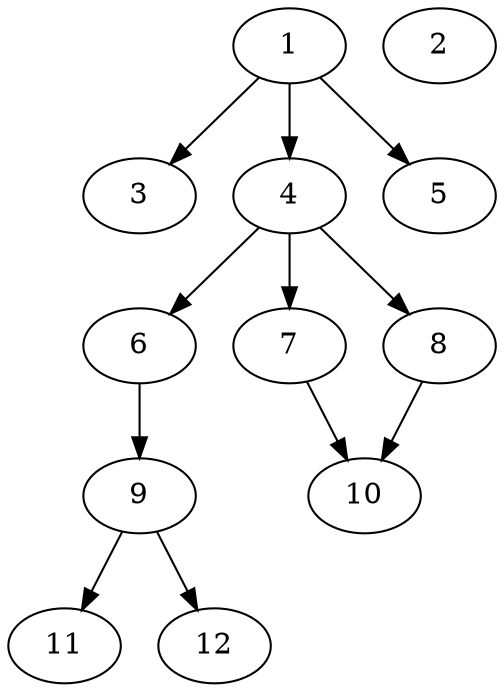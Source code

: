 // DAG (tier=1-easy, mode=data, n=12, ccr=0.341, fat=0.466, density=0.390, regular=0.644, jump=0.052, mindata=1048576, maxdata=8388608)
// DAG automatically generated by daggen at Sun Aug 24 16:33:33 2025
// /home/ermia/Project/Environments/daggen/bin/daggen --dot --ccr 0.341 --fat 0.466 --regular 0.644 --density 0.390 --jump 0.052 --mindata 1048576 --maxdata 8388608 -n 12 
digraph G {
  1 [size="676536241333551616", alpha="0.14", expect_size="338268120666775808"]
  1 -> 3 [size ="510886494076928"]
  1 -> 4 [size ="510886494076928"]
  1 -> 5 [size ="510886494076928"]
  2 [size="219098719064187648", alpha="0.17", expect_size="109549359532093824"]
  3 [size="570591390671032", alpha="0.06", expect_size="285295695335516"]
  4 [size="85539802822468528", alpha="0.14", expect_size="42769901411234264"]
  4 -> 6 [size ="41566190174208"]
  4 -> 7 [size ="41566190174208"]
  4 -> 8 [size ="41566190174208"]
  5 [size="17244540296503492608", alpha="0.09", expect_size="8622270148251746304"]
  6 [size="30425866909093824", alpha="0.11", expect_size="15212933454546912"]
  6 -> 9 [size ="31085035520000"]
  7 [size="938126352173760", alpha="0.18", expect_size="469063176086880"]
  7 -> 10 [size ="27908697489408"]
  8 [size="3332016774362848", alpha="0.07", expect_size="1666008387181424"]
  8 -> 10 [size ="137186758361088"]
  9 [size="2302201809082800", alpha="0.08", expect_size="1151100904541400"]
  9 -> 11 [size ="280249971507200"]
  9 -> 12 [size ="280249971507200"]
  10 [size="7055262909001105408", alpha="0.04", expect_size="3527631454500552704"]
  11 [size="699683111106963", alpha="0.06", expect_size="349841555553481"]
  12 [size="5099125898439742", alpha="0.03", expect_size="2549562949219871"]
}